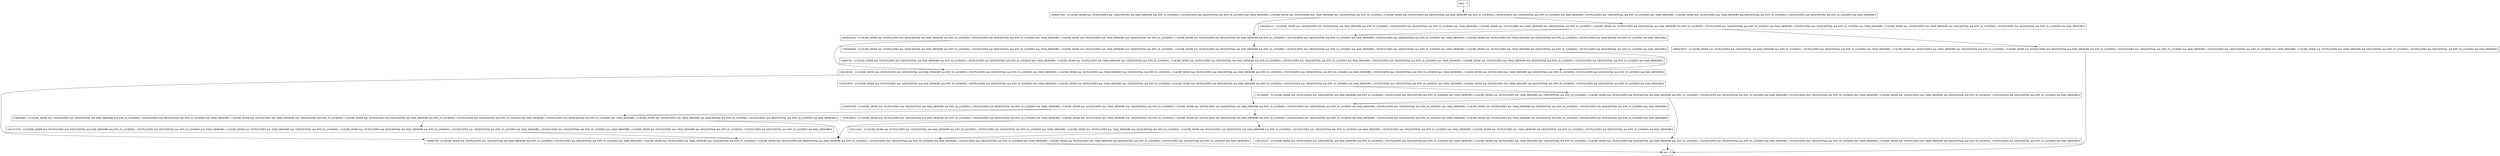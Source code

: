 digraph countNew {
node [shape=record];
726866706 [label="726866706 - [(!CACHE_MODE && !DUPLICATES && !SEQUENTIAL && MAX_MEMORY && ENV_IS_LOCKING), (!DUPLICATES && SEQUENTIAL && ENV_IS_LOCKING && !MAX_MEMORY), (!CACHE_MODE && !DUPLICATES && !MAX_MEMORY && !SEQUENTIAL && ENV_IS_LOCKING), (!CACHE_MODE && !DUPLICATES && SEQUENTIAL && MAX_MEMORY && ENV_IS_LOCKING), (!DUPLICATES && !SEQUENTIAL && ENV_IS_LOCKING && MAX_MEMORY), (!DUPLICATES && !SEQUENTIAL && ENV_IS_LOCKING && !MAX_MEMORY), (!CACHE_MODE && !DUPLICATES && !MAX_MEMORY && SEQUENTIAL && ENV_IS_LOCKING), (!DUPLICATES && SEQUENTIAL && ENV_IS_LOCKING && MAX_MEMORY)]"];
14846745 [label="14846745 - [(!CACHE_MODE && !DUPLICATES && !SEQUENTIAL && MAX_MEMORY && ENV_IS_LOCKING), (!DUPLICATES && SEQUENTIAL && ENV_IS_LOCKING && !MAX_MEMORY), (!CACHE_MODE && !DUPLICATES && !MAX_MEMORY && !SEQUENTIAL && ENV_IS_LOCKING), (!CACHE_MODE && !DUPLICATES && SEQUENTIAL && MAX_MEMORY && ENV_IS_LOCKING), (!DUPLICATES && !SEQUENTIAL && ENV_IS_LOCKING && MAX_MEMORY), (!DUPLICATES && !SEQUENTIAL && ENV_IS_LOCKING && !MAX_MEMORY), (!CACHE_MODE && !DUPLICATES && !MAX_MEMORY && SEQUENTIAL && ENV_IS_LOCKING), (!DUPLICATES && SEQUENTIAL && ENV_IS_LOCKING && MAX_MEMORY)]"];
1161619370 [label="1161619370 - [(!CACHE_MODE && !DUPLICATES && !SEQUENTIAL && MAX_MEMORY && ENV_IS_LOCKING), (!DUPLICATES && SEQUENTIAL && ENV_IS_LOCKING && !MAX_MEMORY), (!CACHE_MODE && !DUPLICATES && !MAX_MEMORY && !SEQUENTIAL && ENV_IS_LOCKING), (!CACHE_MODE && !DUPLICATES && SEQUENTIAL && MAX_MEMORY && ENV_IS_LOCKING), (!DUPLICATES && !SEQUENTIAL && ENV_IS_LOCKING && MAX_MEMORY), (!DUPLICATES && !SEQUENTIAL && ENV_IS_LOCKING && !MAX_MEMORY), (!CACHE_MODE && !DUPLICATES && !MAX_MEMORY && SEQUENTIAL && ENV_IS_LOCKING), (!DUPLICATES && SEQUENTIAL && ENV_IS_LOCKING && MAX_MEMORY)]"];
203213442 [label="203213442 - [(!CACHE_MODE && !DUPLICATES && !SEQUENTIAL && MAX_MEMORY && ENV_IS_LOCKING), (!DUPLICATES && SEQUENTIAL && ENV_IS_LOCKING && !MAX_MEMORY), (!CACHE_MODE && !DUPLICATES && !MAX_MEMORY && !SEQUENTIAL && ENV_IS_LOCKING), (!CACHE_MODE && !DUPLICATES && SEQUENTIAL && MAX_MEMORY && ENV_IS_LOCKING), (!DUPLICATES && !SEQUENTIAL && ENV_IS_LOCKING && MAX_MEMORY), (!DUPLICATES && !SEQUENTIAL && ENV_IS_LOCKING && !MAX_MEMORY), (!CACHE_MODE && !DUPLICATES && !MAX_MEMORY && SEQUENTIAL && ENV_IS_LOCKING), (!DUPLICATES && SEQUENTIAL && ENV_IS_LOCKING && MAX_MEMORY)]"];
1878108632 [label="1878108632 - [(!CACHE_MODE && !DUPLICATES && !SEQUENTIAL && MAX_MEMORY && ENV_IS_LOCKING), (!DUPLICATES && SEQUENTIAL && ENV_IS_LOCKING && !MAX_MEMORY), (!CACHE_MODE && !DUPLICATES && !MAX_MEMORY && !SEQUENTIAL && ENV_IS_LOCKING), (!CACHE_MODE && !DUPLICATES && SEQUENTIAL && MAX_MEMORY && ENV_IS_LOCKING), (!DUPLICATES && !SEQUENTIAL && ENV_IS_LOCKING && MAX_MEMORY), (!DUPLICATES && !SEQUENTIAL && ENV_IS_LOCKING && !MAX_MEMORY), (!CACHE_MODE && !DUPLICATES && !MAX_MEMORY && SEQUENTIAL && ENV_IS_LOCKING), (!DUPLICATES && SEQUENTIAL && ENV_IS_LOCKING && MAX_MEMORY)]"];
1791290681 [label="1791290681 - [(!CACHE_MODE && !DUPLICATES && !SEQUENTIAL && MAX_MEMORY && ENV_IS_LOCKING), (!DUPLICATES && SEQUENTIAL && ENV_IS_LOCKING && !MAX_MEMORY), (!CACHE_MODE && !DUPLICATES && !MAX_MEMORY && !SEQUENTIAL && ENV_IS_LOCKING), (!CACHE_MODE && !DUPLICATES && SEQUENTIAL && MAX_MEMORY && ENV_IS_LOCKING), (!DUPLICATES && !SEQUENTIAL && ENV_IS_LOCKING && MAX_MEMORY), (!DUPLICATES && !SEQUENTIAL && ENV_IS_LOCKING && !MAX_MEMORY), (!CACHE_MODE && !DUPLICATES && !MAX_MEMORY && SEQUENTIAL && ENV_IS_LOCKING), (!DUPLICATES && SEQUENTIAL && ENV_IS_LOCKING && MAX_MEMORY)]"];
2089476637 [label="2089476637 - [(!CACHE_MODE && !DUPLICATES && !SEQUENTIAL && MAX_MEMORY && ENV_IS_LOCKING), (!DUPLICATES && SEQUENTIAL && ENV_IS_LOCKING && !MAX_MEMORY), (!CACHE_MODE && !DUPLICATES && !MAX_MEMORY && !SEQUENTIAL && ENV_IS_LOCKING), (!CACHE_MODE && !DUPLICATES && SEQUENTIAL && MAX_MEMORY && ENV_IS_LOCKING), (!DUPLICATES && !SEQUENTIAL && ENV_IS_LOCKING && MAX_MEMORY), (!DUPLICATES && !SEQUENTIAL && ENV_IS_LOCKING && !MAX_MEMORY), (!CACHE_MODE && !DUPLICATES && !MAX_MEMORY && SEQUENTIAL && ENV_IS_LOCKING), (!DUPLICATES && SEQUENTIAL && ENV_IS_LOCKING && MAX_MEMORY)]"];
1799399466 [label="1799399466 - [(!CACHE_MODE && !DUPLICATES && !SEQUENTIAL && MAX_MEMORY && ENV_IS_LOCKING), (!DUPLICATES && SEQUENTIAL && ENV_IS_LOCKING && !MAX_MEMORY), (!CACHE_MODE && !DUPLICATES && !MAX_MEMORY && !SEQUENTIAL && ENV_IS_LOCKING), (!CACHE_MODE && !DUPLICATES && SEQUENTIAL && MAX_MEMORY && ENV_IS_LOCKING), (!DUPLICATES && !SEQUENTIAL && ENV_IS_LOCKING && MAX_MEMORY), (!DUPLICATES && !SEQUENTIAL && ENV_IS_LOCKING && !MAX_MEMORY), (!CACHE_MODE && !DUPLICATES && !MAX_MEMORY && SEQUENTIAL && ENV_IS_LOCKING), (!DUPLICATES && SEQUENTIAL && ENV_IS_LOCKING && MAX_MEMORY)]"];
579943482 [label="579943482 - [(!CACHE_MODE && !DUPLICATES && !SEQUENTIAL && MAX_MEMORY && ENV_IS_LOCKING), (!DUPLICATES && SEQUENTIAL && ENV_IS_LOCKING && !MAX_MEMORY), (!CACHE_MODE && !DUPLICATES && !MAX_MEMORY && !SEQUENTIAL && ENV_IS_LOCKING), (!CACHE_MODE && !DUPLICATES && SEQUENTIAL && MAX_MEMORY && ENV_IS_LOCKING), (!DUPLICATES && !SEQUENTIAL && ENV_IS_LOCKING && MAX_MEMORY), (!DUPLICATES && !SEQUENTIAL && ENV_IS_LOCKING && !MAX_MEMORY), (!CACHE_MODE && !DUPLICATES && !MAX_MEMORY && SEQUENTIAL && ENV_IS_LOCKING), (!DUPLICATES && SEQUENTIAL && ENV_IS_LOCKING && MAX_MEMORY)]"];
1956407358 [label="1956407358 - [(!CACHE_MODE && !DUPLICATES && !SEQUENTIAL && MAX_MEMORY && ENV_IS_LOCKING), (!DUPLICATES && SEQUENTIAL && ENV_IS_LOCKING && !MAX_MEMORY), (!CACHE_MODE && !DUPLICATES && !MAX_MEMORY && !SEQUENTIAL && ENV_IS_LOCKING), (!CACHE_MODE && !DUPLICATES && SEQUENTIAL && MAX_MEMORY && ENV_IS_LOCKING), (!DUPLICATES && !SEQUENTIAL && ENV_IS_LOCKING && MAX_MEMORY), (!DUPLICATES && !SEQUENTIAL && ENV_IS_LOCKING && !MAX_MEMORY), (!CACHE_MODE && !DUPLICATES && !MAX_MEMORY && SEQUENTIAL && ENV_IS_LOCKING), (!DUPLICATES && SEQUENTIAL && ENV_IS_LOCKING && MAX_MEMORY)]"];
entry [label="entry - []"];
exit [label="exit - []"];
1404294147 [label="1404294147 - [(!CACHE_MODE && !DUPLICATES && !SEQUENTIAL && MAX_MEMORY && ENV_IS_LOCKING), (!DUPLICATES && SEQUENTIAL && ENV_IS_LOCKING && !MAX_MEMORY), (!CACHE_MODE && !DUPLICATES && !MAX_MEMORY && !SEQUENTIAL && ENV_IS_LOCKING), (!CACHE_MODE && !DUPLICATES && SEQUENTIAL && MAX_MEMORY && ENV_IS_LOCKING), (!DUPLICATES && !SEQUENTIAL && ENV_IS_LOCKING && MAX_MEMORY), (!DUPLICATES && !SEQUENTIAL && ENV_IS_LOCKING && !MAX_MEMORY), (!CACHE_MODE && !DUPLICATES && !MAX_MEMORY && SEQUENTIAL && ENV_IS_LOCKING), (!DUPLICATES && SEQUENTIAL && ENV_IS_LOCKING && MAX_MEMORY)]"];
1304190305 [label="1304190305 - [(!CACHE_MODE && !DUPLICATES && !SEQUENTIAL && MAX_MEMORY && ENV_IS_LOCKING), (!DUPLICATES && SEQUENTIAL && ENV_IS_LOCKING && !MAX_MEMORY), (!CACHE_MODE && !DUPLICATES && !MAX_MEMORY && !SEQUENTIAL && ENV_IS_LOCKING), (!CACHE_MODE && !DUPLICATES && SEQUENTIAL && MAX_MEMORY && ENV_IS_LOCKING), (!DUPLICATES && !SEQUENTIAL && ENV_IS_LOCKING && MAX_MEMORY), (!DUPLICATES && !SEQUENTIAL && ENV_IS_LOCKING && !MAX_MEMORY), (!CACHE_MODE && !DUPLICATES && !MAX_MEMORY && SEQUENTIAL && ENV_IS_LOCKING), (!DUPLICATES && SEQUENTIAL && ENV_IS_LOCKING && MAX_MEMORY)]"];
2005543425 [label="2005543425 - [(!CACHE_MODE && !DUPLICATES && !SEQUENTIAL && MAX_MEMORY && ENV_IS_LOCKING), (!DUPLICATES && SEQUENTIAL && ENV_IS_LOCKING && !MAX_MEMORY), (!CACHE_MODE && !DUPLICATES && !MAX_MEMORY && !SEQUENTIAL && ENV_IS_LOCKING), (!CACHE_MODE && !DUPLICATES && SEQUENTIAL && MAX_MEMORY && ENV_IS_LOCKING), (!DUPLICATES && !SEQUENTIAL && ENV_IS_LOCKING && MAX_MEMORY), (!DUPLICATES && !SEQUENTIAL && ENV_IS_LOCKING && !MAX_MEMORY), (!CACHE_MODE && !DUPLICATES && !MAX_MEMORY && SEQUENTIAL && ENV_IS_LOCKING), (!DUPLICATES && SEQUENTIAL && ENV_IS_LOCKING && MAX_MEMORY)]"];
1297225327 [label="1297225327 - [(!CACHE_MODE && !DUPLICATES && !SEQUENTIAL && MAX_MEMORY && ENV_IS_LOCKING), (!DUPLICATES && SEQUENTIAL && ENV_IS_LOCKING && !MAX_MEMORY), (!CACHE_MODE && !DUPLICATES && !MAX_MEMORY && !SEQUENTIAL && ENV_IS_LOCKING), (!CACHE_MODE && !DUPLICATES && SEQUENTIAL && MAX_MEMORY && ENV_IS_LOCKING), (!DUPLICATES && !SEQUENTIAL && ENV_IS_LOCKING && MAX_MEMORY), (!DUPLICATES && !SEQUENTIAL && ENV_IS_LOCKING && !MAX_MEMORY), (!CACHE_MODE && !DUPLICATES && !MAX_MEMORY && SEQUENTIAL && ENV_IS_LOCKING), (!DUPLICATES && SEQUENTIAL && ENV_IS_LOCKING && MAX_MEMORY)]"];
2120878395 [label="2120878395 - [(!CACHE_MODE && !DUPLICATES && !SEQUENTIAL && MAX_MEMORY && ENV_IS_LOCKING), (!DUPLICATES && SEQUENTIAL && ENV_IS_LOCKING && !MAX_MEMORY), (!CACHE_MODE && !DUPLICATES && !MAX_MEMORY && !SEQUENTIAL && ENV_IS_LOCKING), (!CACHE_MODE && !DUPLICATES && SEQUENTIAL && MAX_MEMORY && ENV_IS_LOCKING), (!DUPLICATES && !SEQUENTIAL && ENV_IS_LOCKING && MAX_MEMORY), (!DUPLICATES && !SEQUENTIAL && ENV_IS_LOCKING && !MAX_MEMORY), (!CACHE_MODE && !DUPLICATES && !MAX_MEMORY && SEQUENTIAL && ENV_IS_LOCKING), (!DUPLICATES && SEQUENTIAL && ENV_IS_LOCKING && MAX_MEMORY)]"];
1361073152 [label="1361073152 - [(!CACHE_MODE && !DUPLICATES && !SEQUENTIAL && MAX_MEMORY && ENV_IS_LOCKING), (!DUPLICATES && SEQUENTIAL && ENV_IS_LOCKING && !MAX_MEMORY), (!CACHE_MODE && !DUPLICATES && !MAX_MEMORY && !SEQUENTIAL && ENV_IS_LOCKING), (!CACHE_MODE && !DUPLICATES && SEQUENTIAL && MAX_MEMORY && ENV_IS_LOCKING), (!DUPLICATES && !SEQUENTIAL && ENV_IS_LOCKING && MAX_MEMORY), (!DUPLICATES && !SEQUENTIAL && ENV_IS_LOCKING && !MAX_MEMORY), (!CACHE_MODE && !DUPLICATES && !MAX_MEMORY && SEQUENTIAL && ENV_IS_LOCKING), (!DUPLICATES && SEQUENTIAL && ENV_IS_LOCKING && MAX_MEMORY)]"];
entry;
exit;
726866706 -> exit;
14846745 -> 1304190305;
1161619370 -> 2120878395;
1161619370 -> 1791290681;
203213442 -> 726866706;
1878108632 -> 726866706;
1878108632 -> 203213442;
1791290681 -> 1297225327;
1791290681 -> 2120878395;
2089476637 -> exit;
1799399466 -> 1304190305;
1799399466 -> 14846745;
579943482 -> 726866706;
579943482 -> 1361073152;
1956407358 -> 1404294147;
1956407358 -> 2005543425;
entry -> 1956407358;
1404294147 -> 2005543425;
1404294147 -> 2089476637;
1304190305 -> 726866706;
1304190305 -> 1161619370;
2005543425 -> 1304190305;
2005543425 -> 1799399466;
1297225327 -> exit;
2120878395 -> 1878108632;
2120878395 -> 579943482;
1361073152 -> 726866706;
}
